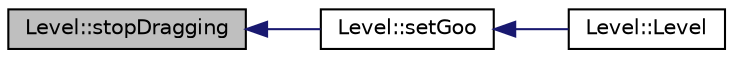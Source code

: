 digraph G
{
  edge [fontname="Helvetica",fontsize="10",labelfontname="Helvetica",labelfontsize="10"];
  node [fontname="Helvetica",fontsize="10",shape=record];
  rankdir="LR";
  Node1 [label="Level::stopDragging",height=0.2,width=0.4,color="black", fillcolor="grey75", style="filled" fontcolor="black"];
  Node1 -> Node2 [dir="back",color="midnightblue",fontsize="10",style="solid",fontname="Helvetica"];
  Node2 [label="Level::setGoo",height=0.2,width=0.4,color="black", fillcolor="white", style="filled",URL="$classLevel.html#ab1fa2ff467715c3792df7c3b35cf7ca6"];
  Node2 -> Node3 [dir="back",color="midnightblue",fontsize="10",style="solid",fontname="Helvetica"];
  Node3 [label="Level::Level",height=0.2,width=0.4,color="black", fillcolor="white", style="filled",URL="$classLevel.html#aab4805fc7397cd5ab9d9852a1d403a0d"];
}
